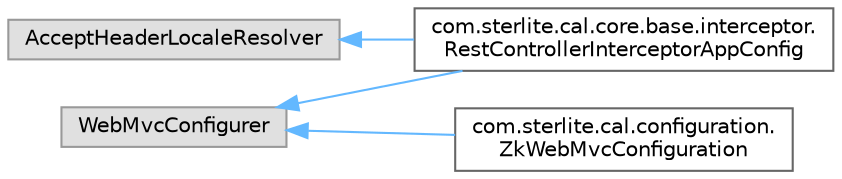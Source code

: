 digraph "Graphical Class Hierarchy"
{
 // LATEX_PDF_SIZE
  bgcolor="transparent";
  edge [fontname=Helvetica,fontsize=10,labelfontname=Helvetica,labelfontsize=10];
  node [fontname=Helvetica,fontsize=10,shape=box,height=0.2,width=0.4];
  rankdir="LR";
  Node0 [id="Node000000",label="AcceptHeaderLocaleResolver",height=0.2,width=0.4,color="grey60", fillcolor="#E0E0E0", style="filled",tooltip=" "];
  Node0 -> Node1 [id="edge3_Node000000_Node000001",dir="back",color="steelblue1",style="solid",tooltip=" "];
  Node1 [id="Node000001",label="com.sterlite.cal.core.base.interceptor.\lRestControllerInterceptorAppConfig",height=0.2,width=0.4,color="grey40", fillcolor="white", style="filled",URL="$classcom_1_1sterlite_1_1cal_1_1core_1_1base_1_1interceptor_1_1_rest_controller_interceptor_app_config.html",tooltip=" "];
  Node2 [id="Node000002",label="WebMvcConfigurer",height=0.2,width=0.4,color="grey60", fillcolor="#E0E0E0", style="filled",tooltip=" "];
  Node2 -> Node3 [id="edge4_Node000002_Node000003",dir="back",color="steelblue1",style="solid",tooltip=" "];
  Node3 [id="Node000003",label="com.sterlite.cal.configuration.\lZkWebMvcConfiguration",height=0.2,width=0.4,color="grey40", fillcolor="white", style="filled",URL="$classcom_1_1sterlite_1_1cal_1_1configuration_1_1_zk_web_mvc_configuration.html",tooltip=" "];
  Node2 -> Node1 [id="edge5_Node000002_Node000001",dir="back",color="steelblue1",style="solid",tooltip=" "];
}
